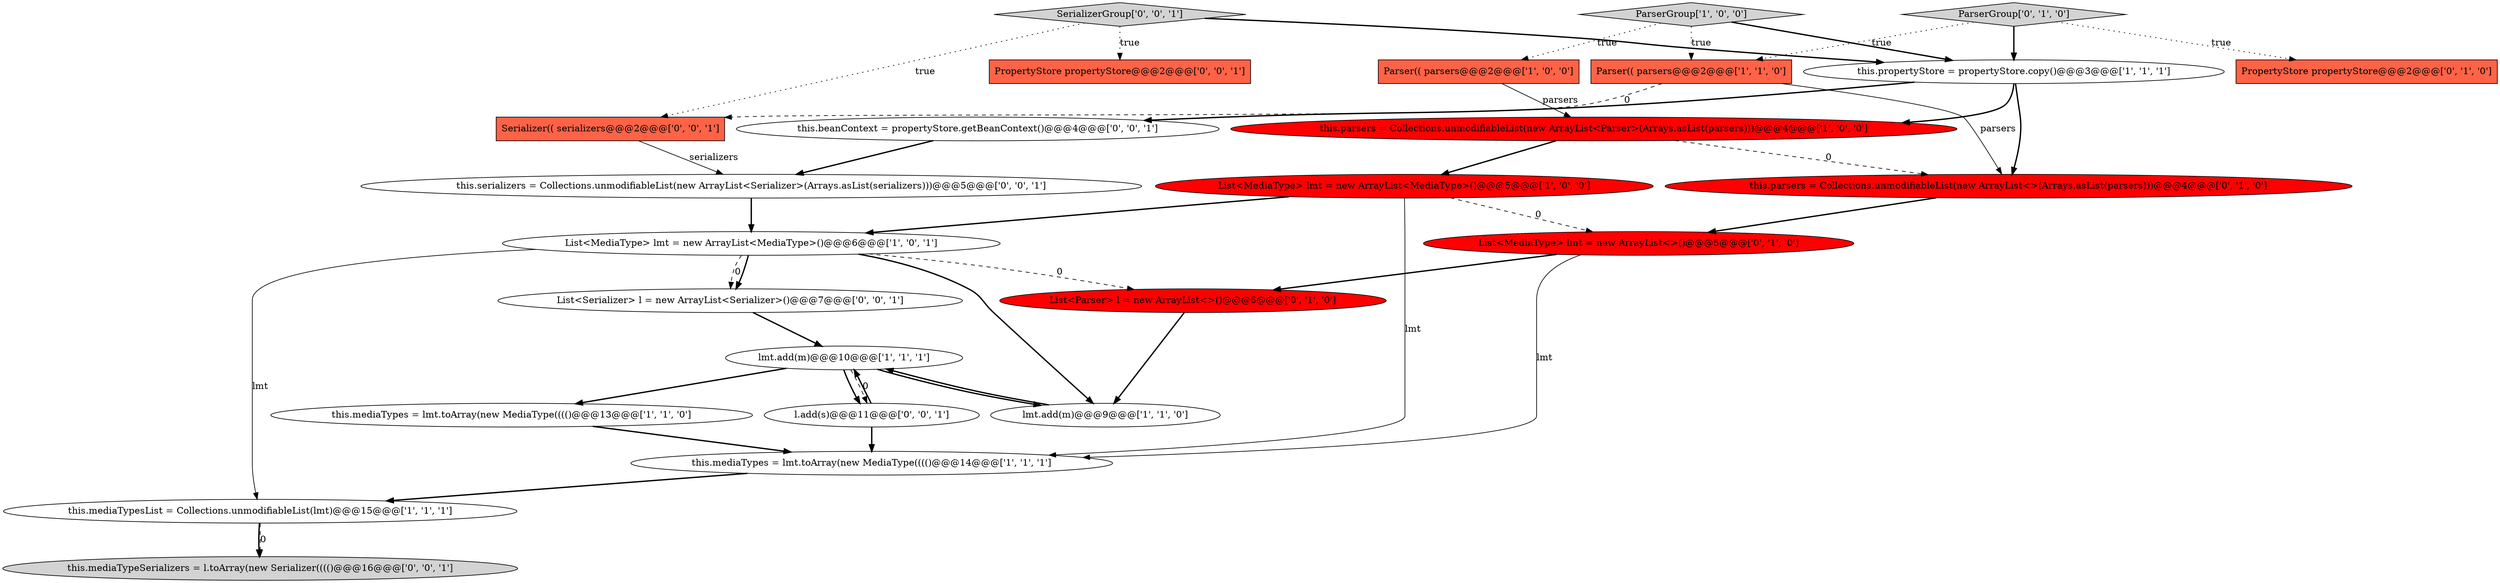 digraph {
20 [style = filled, label = "List<Serializer> l = new ArrayList<Serializer>()@@@7@@@['0', '0', '1']", fillcolor = white, shape = ellipse image = "AAA0AAABBB3BBB"];
19 [style = filled, label = "this.beanContext = propertyStore.getBeanContext()@@@4@@@['0', '0', '1']", fillcolor = white, shape = ellipse image = "AAA0AAABBB3BBB"];
21 [style = filled, label = "SerializerGroup['0', '0', '1']", fillcolor = lightgray, shape = diamond image = "AAA0AAABBB3BBB"];
5 [style = filled, label = "List<MediaType> lmt = new ArrayList<MediaType>()@@@5@@@['1', '0', '0']", fillcolor = red, shape = ellipse image = "AAA1AAABBB1BBB"];
18 [style = filled, label = "this.serializers = Collections.unmodifiableList(new ArrayList<Serializer>(Arrays.asList(serializers)))@@@5@@@['0', '0', '1']", fillcolor = white, shape = ellipse image = "AAA0AAABBB3BBB"];
10 [style = filled, label = "this.parsers = Collections.unmodifiableList(new ArrayList<Parser>(Arrays.asList(parsers)))@@@4@@@['1', '0', '0']", fillcolor = red, shape = ellipse image = "AAA1AAABBB1BBB"];
17 [style = filled, label = "PropertyStore propertyStore@@@2@@@['0', '0', '1']", fillcolor = tomato, shape = box image = "AAA0AAABBB3BBB"];
4 [style = filled, label = "this.mediaTypes = lmt.toArray(new MediaType(((()@@@14@@@['1', '1', '1']", fillcolor = white, shape = ellipse image = "AAA0AAABBB1BBB"];
0 [style = filled, label = "List<MediaType> lmt = new ArrayList<MediaType>()@@@6@@@['1', '0', '1']", fillcolor = white, shape = ellipse image = "AAA0AAABBB1BBB"];
13 [style = filled, label = "ParserGroup['0', '1', '0']", fillcolor = lightgray, shape = diamond image = "AAA0AAABBB2BBB"];
8 [style = filled, label = "ParserGroup['1', '0', '0']", fillcolor = lightgray, shape = diamond image = "AAA0AAABBB1BBB"];
15 [style = filled, label = "List<MediaType> lmt = new ArrayList<>()@@@5@@@['0', '1', '0']", fillcolor = red, shape = ellipse image = "AAA1AAABBB2BBB"];
3 [style = filled, label = "lmt.add(m)@@@10@@@['1', '1', '1']", fillcolor = white, shape = ellipse image = "AAA0AAABBB1BBB"];
16 [style = filled, label = "List<Parser> l = new ArrayList<>()@@@6@@@['0', '1', '0']", fillcolor = red, shape = ellipse image = "AAA1AAABBB2BBB"];
14 [style = filled, label = "this.parsers = Collections.unmodifiableList(new ArrayList<>(Arrays.asList(parsers)))@@@4@@@['0', '1', '0']", fillcolor = red, shape = ellipse image = "AAA1AAABBB2BBB"];
9 [style = filled, label = "Parser(( parsers@@@2@@@['1', '1', '0']", fillcolor = tomato, shape = box image = "AAA0AAABBB1BBB"];
7 [style = filled, label = "this.mediaTypesList = Collections.unmodifiableList(lmt)@@@15@@@['1', '1', '1']", fillcolor = white, shape = ellipse image = "AAA0AAABBB1BBB"];
11 [style = filled, label = "this.mediaTypes = lmt.toArray(new MediaType(((()@@@13@@@['1', '1', '0']", fillcolor = white, shape = ellipse image = "AAA0AAABBB1BBB"];
24 [style = filled, label = "this.mediaTypeSerializers = l.toArray(new Serializer(((()@@@16@@@['0', '0', '1']", fillcolor = lightgray, shape = ellipse image = "AAA0AAABBB3BBB"];
23 [style = filled, label = "Serializer(( serializers@@@2@@@['0', '0', '1']", fillcolor = tomato, shape = box image = "AAA0AAABBB3BBB"];
6 [style = filled, label = "Parser(( parsers@@@2@@@['1', '0', '0']", fillcolor = tomato, shape = box image = "AAA0AAABBB1BBB"];
1 [style = filled, label = "lmt.add(m)@@@9@@@['1', '1', '0']", fillcolor = white, shape = ellipse image = "AAA0AAABBB1BBB"];
2 [style = filled, label = "this.propertyStore = propertyStore.copy()@@@3@@@['1', '1', '1']", fillcolor = white, shape = ellipse image = "AAA0AAABBB1BBB"];
22 [style = filled, label = "l.add(s)@@@11@@@['0', '0', '1']", fillcolor = white, shape = ellipse image = "AAA0AAABBB3BBB"];
12 [style = filled, label = "PropertyStore propertyStore@@@2@@@['0', '1', '0']", fillcolor = tomato, shape = box image = "AAA0AAABBB2BBB"];
19->18 [style = bold, label=""];
2->19 [style = bold, label=""];
3->1 [style = bold, label=""];
13->12 [style = dotted, label="true"];
11->4 [style = bold, label=""];
0->16 [style = dashed, label="0"];
1->3 [style = bold, label=""];
3->11 [style = bold, label=""];
21->17 [style = dotted, label="true"];
20->3 [style = bold, label=""];
3->22 [style = dashed, label="0"];
2->10 [style = bold, label=""];
15->16 [style = bold, label=""];
3->22 [style = bold, label=""];
15->4 [style = solid, label="lmt"];
0->20 [style = dashed, label="0"];
9->23 [style = dashed, label="0"];
4->7 [style = bold, label=""];
5->4 [style = solid, label="lmt"];
22->4 [style = bold, label=""];
21->2 [style = bold, label=""];
6->10 [style = solid, label="parsers"];
22->3 [style = bold, label=""];
0->7 [style = solid, label="lmt"];
7->24 [style = bold, label=""];
10->5 [style = bold, label=""];
8->6 [style = dotted, label="true"];
5->0 [style = bold, label=""];
8->2 [style = bold, label=""];
23->18 [style = solid, label="serializers"];
16->1 [style = bold, label=""];
7->24 [style = dashed, label="0"];
0->1 [style = bold, label=""];
21->23 [style = dotted, label="true"];
2->14 [style = bold, label=""];
0->20 [style = bold, label=""];
14->15 [style = bold, label=""];
8->9 [style = dotted, label="true"];
9->14 [style = solid, label="parsers"];
5->15 [style = dashed, label="0"];
18->0 [style = bold, label=""];
10->14 [style = dashed, label="0"];
13->2 [style = bold, label=""];
13->9 [style = dotted, label="true"];
}
